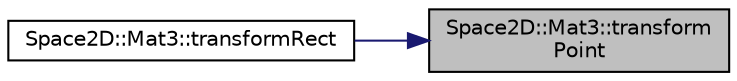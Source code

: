 digraph "Space2D::Mat3::transformPoint"
{
 // INTERACTIVE_SVG=YES
 // LATEX_PDF_SIZE
  edge [fontname="Helvetica",fontsize="10",labelfontname="Helvetica",labelfontsize="10"];
  node [fontname="Helvetica",fontsize="10",shape=record];
  rankdir="RL";
  Node1 [label="Space2D::Mat3::transform\lPoint",height=0.2,width=0.4,color="black", fillcolor="grey75", style="filled", fontcolor="black",tooltip=" "];
  Node1 -> Node2 [dir="back",color="midnightblue",fontsize="10",style="solid",fontname="Helvetica"];
  Node2 [label="Space2D::Mat3::transformRect",height=0.2,width=0.4,color="black", fillcolor="white", style="filled",URL="$class_space2_d_1_1_mat3.html#a50783eb9a66e66afc18307541b025b2b",tooltip=" "];
}
